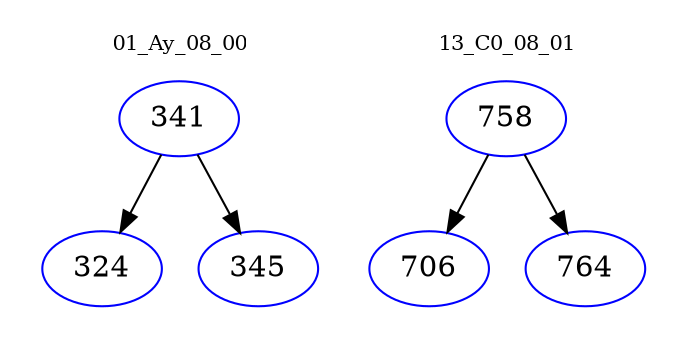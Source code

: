digraph{
subgraph cluster_0 {
color = white
label = "01_Ay_08_00";
fontsize=10;
T0_341 [label="341", color="blue"]
T0_341 -> T0_324 [color="black"]
T0_324 [label="324", color="blue"]
T0_341 -> T0_345 [color="black"]
T0_345 [label="345", color="blue"]
}
subgraph cluster_1 {
color = white
label = "13_C0_08_01";
fontsize=10;
T1_758 [label="758", color="blue"]
T1_758 -> T1_706 [color="black"]
T1_706 [label="706", color="blue"]
T1_758 -> T1_764 [color="black"]
T1_764 [label="764", color="blue"]
}
}

